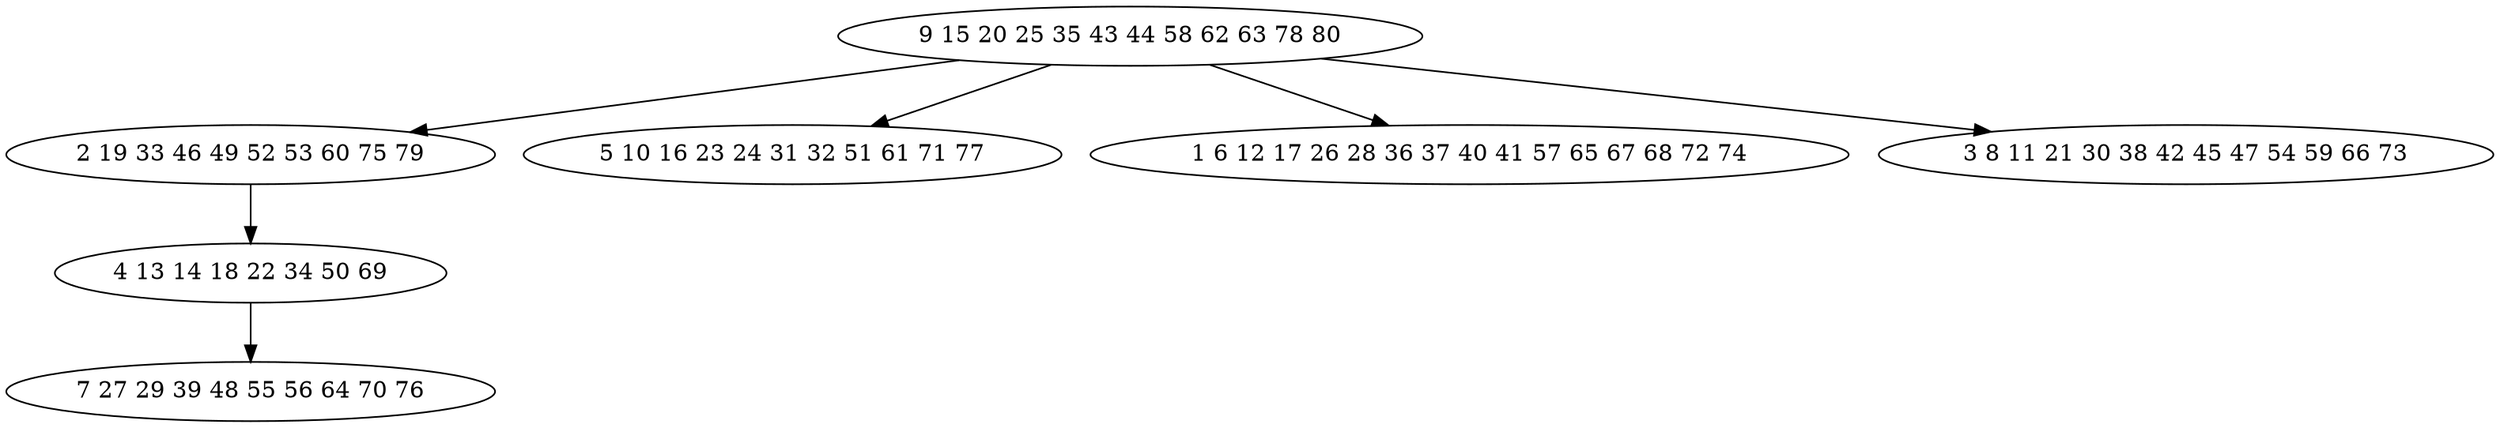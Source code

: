 digraph true_tree {
	"0" -> "1"
	"1" -> "2"
	"0" -> "3"
	"2" -> "4"
	"0" -> "5"
	"0" -> "6"
	"0" [label="9 15 20 25 35 43 44 58 62 63 78 80"];
	"1" [label="2 19 33 46 49 52 53 60 75 79"];
	"2" [label="4 13 14 18 22 34 50 69"];
	"3" [label="5 10 16 23 24 31 32 51 61 71 77"];
	"4" [label="7 27 29 39 48 55 56 64 70 76"];
	"5" [label="1 6 12 17 26 28 36 37 40 41 57 65 67 68 72 74"];
	"6" [label="3 8 11 21 30 38 42 45 47 54 59 66 73"];
}
